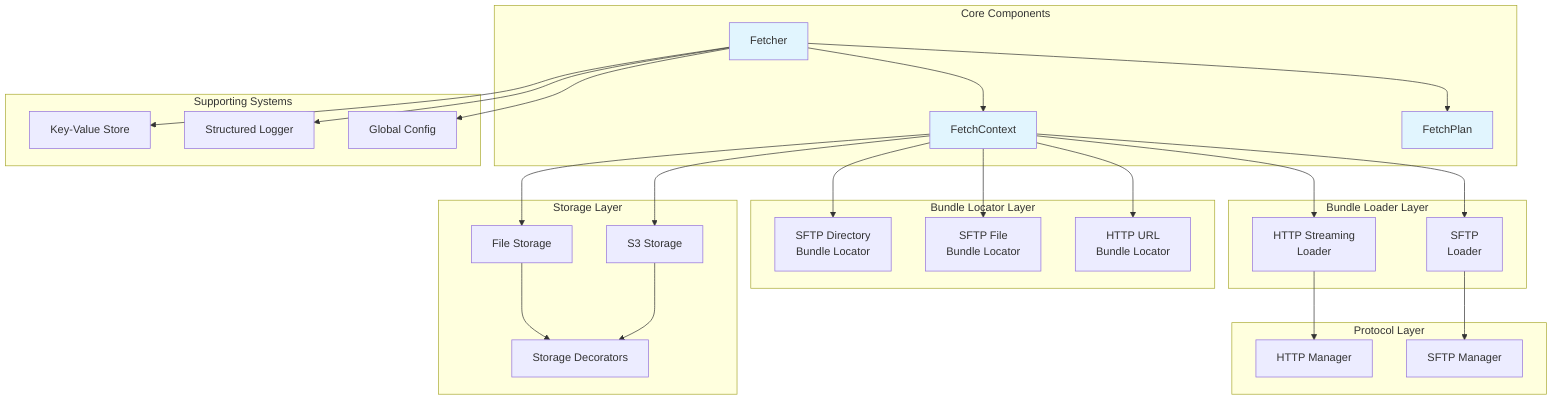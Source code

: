 graph TD
    subgraph "Core Components"
        Fetcher[Fetcher]
        Context[FetchContext]
        Plan[FetchPlan]
    end
    
    subgraph "Bundle Locator Layer"
        Provider1[SFTP Directory<br/>Bundle Locator]
        Provider2[SFTP File<br/>Bundle Locator]
        Provider3[HTTP URL<br/>Bundle Locator]
    end
    
    subgraph "Protocol Layer"
        HttpManager[HTTP Manager]
        SftpManager[SFTP Manager]
    end
    
    subgraph "Bundle Loader Layer"
        HttpLoader[HTTP Streaming<br/>Loader]
        SftpLoader[SFTP<br/>Loader]
    end
    
    subgraph "Storage Layer"
        FileStorage[File Storage]
        S3Storage[S3 Storage]
        Decorators[Storage Decorators]
    end
    
    subgraph "Supporting Systems"
        KVStore[Key-Value Store]
        Logger[Structured Logger]
        Config[Global Config]
    end
    
    %% Core relationships
    Fetcher --> Context
    Fetcher --> Plan
    Context --> Provider1
    Context --> Provider2
    Context --> Provider3
    Context --> HttpLoader
    Context --> SftpLoader
    Context --> FileStorage
    Context --> S3Storage
    
    %% Protocol relationships
    HttpLoader --> HttpManager
    SftpLoader --> SftpManager
    
    %% Storage relationships
    FileStorage --> Decorators
    S3Storage --> Decorators
    
    %% Supporting relationships
    Fetcher --> KVStore
    Fetcher --> Logger
    Fetcher --> Config
    
    style Fetcher fill:#e1f5fe
    style Context fill:#e1f5fe
    style Plan fill:#e1f5fe